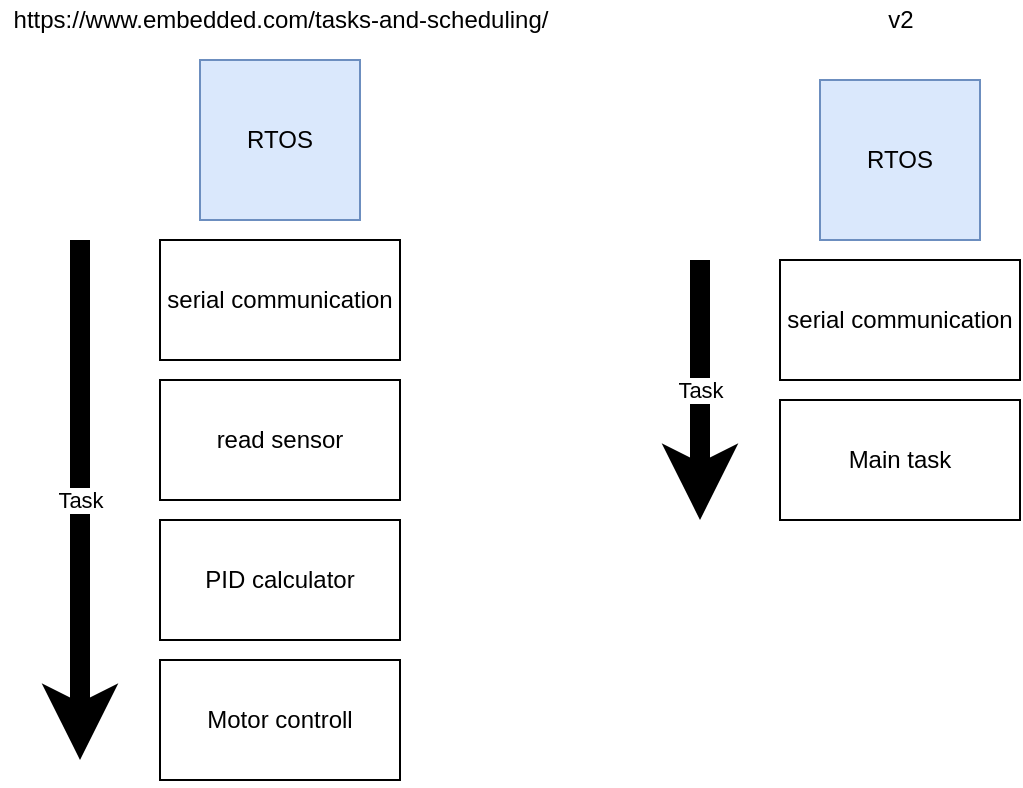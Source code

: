 <mxfile version="14.1.8" type="device"><diagram id="8omWaVdXMPLVigTtPKrv" name="Page-1"><mxGraphModel dx="1422" dy="822" grid="1" gridSize="10" guides="1" tooltips="1" connect="1" arrows="1" fold="1" page="1" pageScale="1" pageWidth="827" pageHeight="1169" math="0" shadow="0"><root><mxCell id="0"/><mxCell id="1" parent="0"/><mxCell id="UZmg9d_LxWsXVZwcaoWM-1" value="serial communication" style="rounded=0;whiteSpace=wrap;html=1;" parent="1" vertex="1"><mxGeometry x="210" y="230" width="120" height="60" as="geometry"/></mxCell><mxCell id="UZmg9d_LxWsXVZwcaoWM-2" value="read sensor" style="rounded=0;whiteSpace=wrap;html=1;" parent="1" vertex="1"><mxGeometry x="210" y="300" width="120" height="60" as="geometry"/></mxCell><mxCell id="UZmg9d_LxWsXVZwcaoWM-3" value="RTOS" style="whiteSpace=wrap;html=1;aspect=fixed;fillColor=#dae8fc;strokeColor=#6c8ebf;" parent="1" vertex="1"><mxGeometry x="230" y="140" width="80" height="80" as="geometry"/></mxCell><mxCell id="UZmg9d_LxWsXVZwcaoWM-4" value="https://www.embedded.com/tasks-and-scheduling/" style="text;html=1;align=center;verticalAlign=middle;resizable=0;points=[];autosize=1;" parent="1" vertex="1"><mxGeometry x="130" y="110" width="280" height="20" as="geometry"/></mxCell><mxCell id="UZmg9d_LxWsXVZwcaoWM-5" value="PID calculator" style="rounded=0;whiteSpace=wrap;html=1;" parent="1" vertex="1"><mxGeometry x="210" y="370" width="120" height="60" as="geometry"/></mxCell><mxCell id="UZmg9d_LxWsXVZwcaoWM-6" value="Motor controll" style="rounded=0;whiteSpace=wrap;html=1;" parent="1" vertex="1"><mxGeometry x="210" y="440" width="120" height="60" as="geometry"/></mxCell><mxCell id="UZmg9d_LxWsXVZwcaoWM-12" value="Task" style="endArrow=classic;html=1;strokeWidth=10;" parent="1" edge="1"><mxGeometry width="50" height="50" relative="1" as="geometry"><mxPoint x="170" y="230" as="sourcePoint"/><mxPoint x="170" y="490" as="targetPoint"/></mxGeometry></mxCell><mxCell id="a8jwcqoKUYEpAUZmhHmS-1" value="serial communication" style="rounded=0;whiteSpace=wrap;html=1;" vertex="1" parent="1"><mxGeometry x="520" y="240" width="120" height="60" as="geometry"/></mxCell><mxCell id="a8jwcqoKUYEpAUZmhHmS-3" value="RTOS" style="whiteSpace=wrap;html=1;aspect=fixed;fillColor=#dae8fc;strokeColor=#6c8ebf;" vertex="1" parent="1"><mxGeometry x="540" y="150" width="80" height="80" as="geometry"/></mxCell><mxCell id="a8jwcqoKUYEpAUZmhHmS-6" value="Task" style="endArrow=classic;html=1;strokeWidth=10;" edge="1" parent="1"><mxGeometry width="50" height="50" relative="1" as="geometry"><mxPoint x="480" y="240" as="sourcePoint"/><mxPoint x="480" y="370" as="targetPoint"/></mxGeometry></mxCell><mxCell id="a8jwcqoKUYEpAUZmhHmS-7" value="v2" style="text;html=1;align=center;verticalAlign=middle;resizable=0;points=[];autosize=1;" vertex="1" parent="1"><mxGeometry x="565" y="110" width="30" height="20" as="geometry"/></mxCell><mxCell id="a8jwcqoKUYEpAUZmhHmS-8" value="Main task" style="rounded=0;whiteSpace=wrap;html=1;" vertex="1" parent="1"><mxGeometry x="520" y="310" width="120" height="60" as="geometry"/></mxCell></root></mxGraphModel></diagram></mxfile>